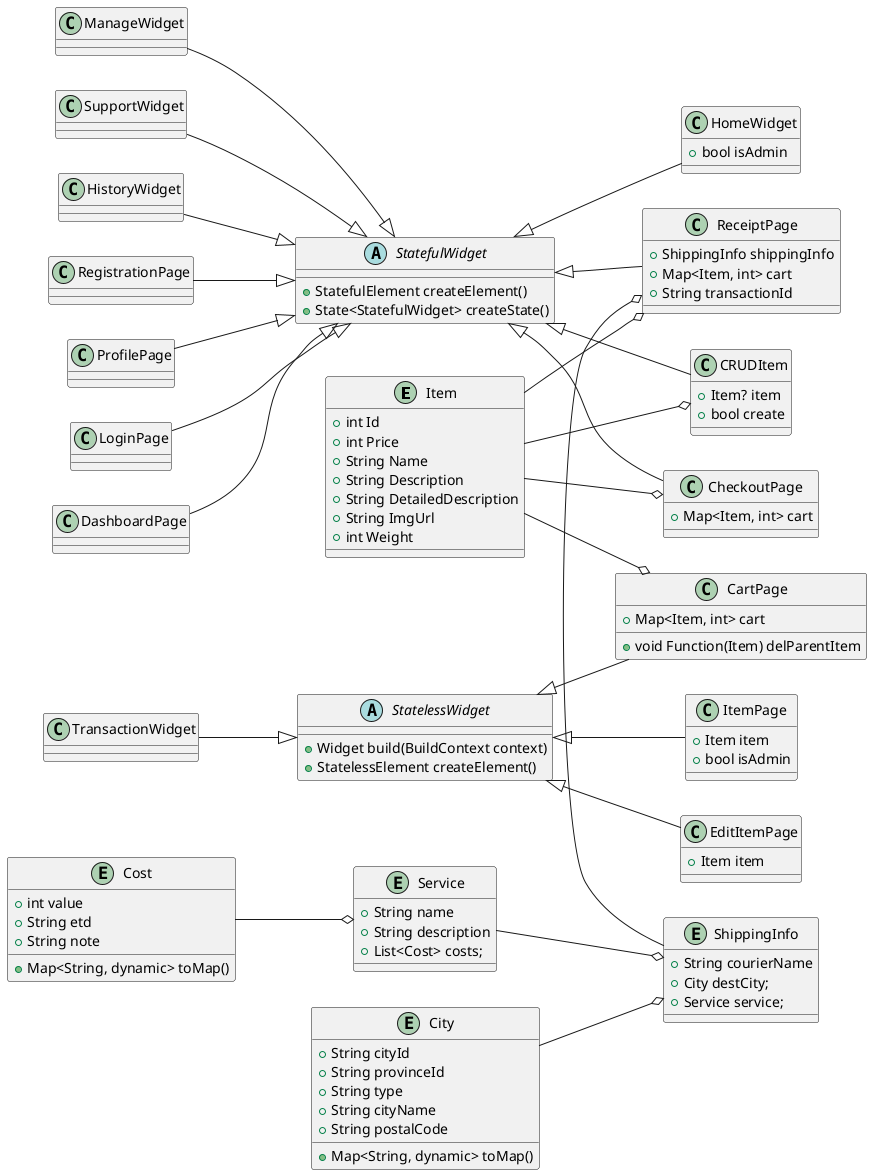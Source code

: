 @startuml
left to right direction

' Entities start {

entity Item {
  + int Id
  + int Price
  + String Name
  + String Description
  + String DetailedDescription
  + String ImgUrl
  + int Weight
}

entity City {
  + String cityId
  + String provinceId
  + String type
  + String cityName
  + String postalCode

  + Map<String, dynamic> toMap()
}

entity Cost {
  + int value
  + String etd
  + String note

  + Map<String, dynamic> toMap()
}

entity Service {
  + String name
  + String description
  + List<Cost> costs;
}

entity ShippingInfo {
  + String courierName
  + City destCity;
  + Service service;
}

City --o ShippingInfo
Service --o ShippingInfo
Cost --o Service

' Entities end }

abstract StatefulWidget {
  + StatefulElement createElement()
  + State<StatefulWidget> createState()
}

class CRUDItem {
  + Item? item
  + bool create
}
StatefulWidget <|-- CRUDItem

class HomeWidget {
  + bool isAdmin
}
StatefulWidget <|-- HomeWidget

class CheckoutPage {
  + Map<Item, int> cart
}
StatefulWidget <|-- CheckoutPage

class ReceiptPage {
  + ShippingInfo shippingInfo
  + Map<Item, int> cart
  + String transactionId
}
StatefulWidget <|-- ReceiptPage

StatefulWidget <|-up- LoginPage
StatefulWidget <|-up- ProfilePage
StatefulWidget <|-up- RegistrationPage
StatefulWidget <|-up- HistoryWidget
StatefulWidget <|-up- SupportWidget
StatefulWidget <|-up- ManageWidget
StatefulWidget <|-up- DashboardPage

abstract StatelessWidget {
  + Widget build(BuildContext context)
  + StatelessElement createElement()
}

class CartPage {
  + Map<Item, int> cart
  + void Function(Item) delParentItem
}
StatelessWidget <|-- CartPage

class ItemPage {
  + Item item
  + bool isAdmin
}
StatelessWidget <|-- ItemPage

class EditItemPage {
  + Item item
}
StatelessWidget <|-- EditItemPage

StatelessWidget <|-up- TransactionWidget

Item --o CRUDItem
Item --o CartPage
Item --o CheckoutPage
Item --o ReceiptPage
ShippingInfo -upo ReceiptPage
@enduml
